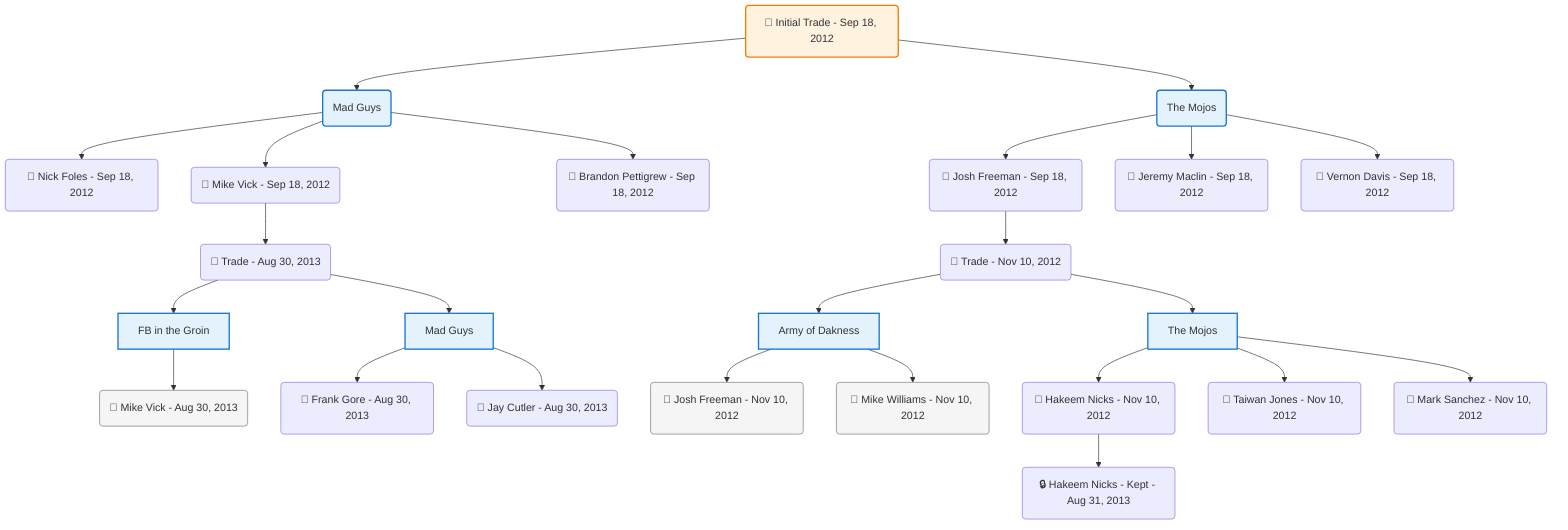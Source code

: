flowchart TD

    TRADE_MAIN("🔄 Initial Trade - Sep 18, 2012")
    TEAM_1("Mad Guys")
    TEAM_2("The Mojos")
    NODE_7fe7f3a4-8820-4dd0-9031-0dad16708101("🔄 Nick Foles - Sep 18, 2012")
    NODE_acec2ab5-9d06-440b-bd52-1b12ff849be4("🔄 Mike Vick - Sep 18, 2012")
    TRADE_314c39fe-fe99-409a-a972-5027f796727d_3("🔄 Trade - Aug 30, 2013")
    TEAM_f483ecf1-cd17-4991-854b-e52dfc957b45_4["FB in the Groin"]
    NODE_aaf97f06-4848-4686-a893-b4b44ccff081("🔄 Mike Vick - Aug 30, 2013")
    TEAM_f5908944-6efd-40eb-af54-6c53004e0e2f_5["Mad Guys"]
    NODE_12eec351-6fb3-455b-b573-3b06df97b0bf("🔄 Frank Gore - Aug 30, 2013")
    NODE_56f679c0-3705-494f-8e28-d59e8ea5db61("🔄 Jay Cutler - Aug 30, 2013")
    NODE_cbe3c3eb-45d7-45f3-92a4-35edc317d401("🔄 Josh Freeman - Sep 18, 2012")
    TRADE_8db77c2f-eda9-4af4-ba4d-96e8bc38064d_6("🔄 Trade - Nov 10, 2012")
    TEAM_40f7599b-e68f-4bf4-9553-bf7e10924635_7["Army of Dakness"]
    NODE_91ddf306-e3a7-496c-9d53-5cd827bac85a("🔄 Josh Freeman - Nov 10, 2012")
    NODE_f3ebed60-8b27-4047-8418-3ff5dd640452("🔄 Mike Williams - Nov 10, 2012")
    TEAM_bbe2d0ad-54cf-4c22-be82-b2a5f262a157_8["The Mojos"]
    NODE_5f8b57bc-1125-46e9-ab87-4c99c739324b("🔄 Hakeem Nicks - Nov 10, 2012")
    NODE_3594fb08-5185-4f3e-91ce-3c11b50a68f0("🔒 Hakeem Nicks - Kept - Aug 31, 2013")
    NODE_2512f286-16a9-4a8a-b63c-68fdf720ebc8("🔄 Taiwan Jones - Nov 10, 2012")
    NODE_76084560-cef0-4fdb-8751-cc75d6bcda57("🔄 Mark Sanchez - Nov 10, 2012")
    NODE_b79cddab-14c7-4b30-9041-44355143e173("🔄 Jeremy Maclin - Sep 18, 2012")
    NODE_690e993b-c693-4db1-921e-56e92ee1f060("🔄 Vernon Davis - Sep 18, 2012")
    NODE_1501fe2b-4de2-411d-af0d-d5cd586c26ce("🔄 Brandon Pettigrew - Sep 18, 2012")

    TRADE_MAIN --> TEAM_1
    TRADE_MAIN --> TEAM_2
    TEAM_1 --> NODE_7fe7f3a4-8820-4dd0-9031-0dad16708101
    TEAM_1 --> NODE_acec2ab5-9d06-440b-bd52-1b12ff849be4
    NODE_acec2ab5-9d06-440b-bd52-1b12ff849be4 --> TRADE_314c39fe-fe99-409a-a972-5027f796727d_3
    TRADE_314c39fe-fe99-409a-a972-5027f796727d_3 --> TEAM_f483ecf1-cd17-4991-854b-e52dfc957b45_4
    TEAM_f483ecf1-cd17-4991-854b-e52dfc957b45_4 --> NODE_aaf97f06-4848-4686-a893-b4b44ccff081
    TRADE_314c39fe-fe99-409a-a972-5027f796727d_3 --> TEAM_f5908944-6efd-40eb-af54-6c53004e0e2f_5
    TEAM_f5908944-6efd-40eb-af54-6c53004e0e2f_5 --> NODE_12eec351-6fb3-455b-b573-3b06df97b0bf
    TEAM_f5908944-6efd-40eb-af54-6c53004e0e2f_5 --> NODE_56f679c0-3705-494f-8e28-d59e8ea5db61
    TEAM_2 --> NODE_cbe3c3eb-45d7-45f3-92a4-35edc317d401
    NODE_cbe3c3eb-45d7-45f3-92a4-35edc317d401 --> TRADE_8db77c2f-eda9-4af4-ba4d-96e8bc38064d_6
    TRADE_8db77c2f-eda9-4af4-ba4d-96e8bc38064d_6 --> TEAM_40f7599b-e68f-4bf4-9553-bf7e10924635_7
    TEAM_40f7599b-e68f-4bf4-9553-bf7e10924635_7 --> NODE_91ddf306-e3a7-496c-9d53-5cd827bac85a
    TEAM_40f7599b-e68f-4bf4-9553-bf7e10924635_7 --> NODE_f3ebed60-8b27-4047-8418-3ff5dd640452
    TRADE_8db77c2f-eda9-4af4-ba4d-96e8bc38064d_6 --> TEAM_bbe2d0ad-54cf-4c22-be82-b2a5f262a157_8
    TEAM_bbe2d0ad-54cf-4c22-be82-b2a5f262a157_8 --> NODE_5f8b57bc-1125-46e9-ab87-4c99c739324b
    NODE_5f8b57bc-1125-46e9-ab87-4c99c739324b --> NODE_3594fb08-5185-4f3e-91ce-3c11b50a68f0
    TEAM_bbe2d0ad-54cf-4c22-be82-b2a5f262a157_8 --> NODE_2512f286-16a9-4a8a-b63c-68fdf720ebc8
    TEAM_bbe2d0ad-54cf-4c22-be82-b2a5f262a157_8 --> NODE_76084560-cef0-4fdb-8751-cc75d6bcda57
    TEAM_2 --> NODE_b79cddab-14c7-4b30-9041-44355143e173
    TEAM_2 --> NODE_690e993b-c693-4db1-921e-56e92ee1f060
    TEAM_1 --> NODE_1501fe2b-4de2-411d-af0d-d5cd586c26ce

    %% Node styling
    classDef teamNode fill:#e3f2fd,stroke:#1976d2,stroke-width:2px
    classDef tradeNode fill:#fff3e0,stroke:#f57c00,stroke-width:2px
    classDef playerNode fill:#f3e5f5,stroke:#7b1fa2,stroke-width:1px
    classDef nonRootPlayerNode fill:#f5f5f5,stroke:#757575,stroke-width:1px
    classDef endNode fill:#ffebee,stroke:#c62828,stroke-width:2px
    classDef waiverNode fill:#e8f5e8,stroke:#388e3c,stroke-width:2px
    classDef championshipNode fill:#fff9c4,stroke:#f57f17,stroke-width:3px

    class TEAM_1,TEAM_2,TEAM_f483ecf1-cd17-4991-854b-e52dfc957b45_4,TEAM_f5908944-6efd-40eb-af54-6c53004e0e2f_5,TEAM_40f7599b-e68f-4bf4-9553-bf7e10924635_7,TEAM_bbe2d0ad-54cf-4c22-be82-b2a5f262a157_8 teamNode
    class NODE_aaf97f06-4848-4686-a893-b4b44ccff081,NODE_91ddf306-e3a7-496c-9d53-5cd827bac85a,NODE_f3ebed60-8b27-4047-8418-3ff5dd640452 nonRootPlayerNode
    class TRADE_MAIN tradeNode